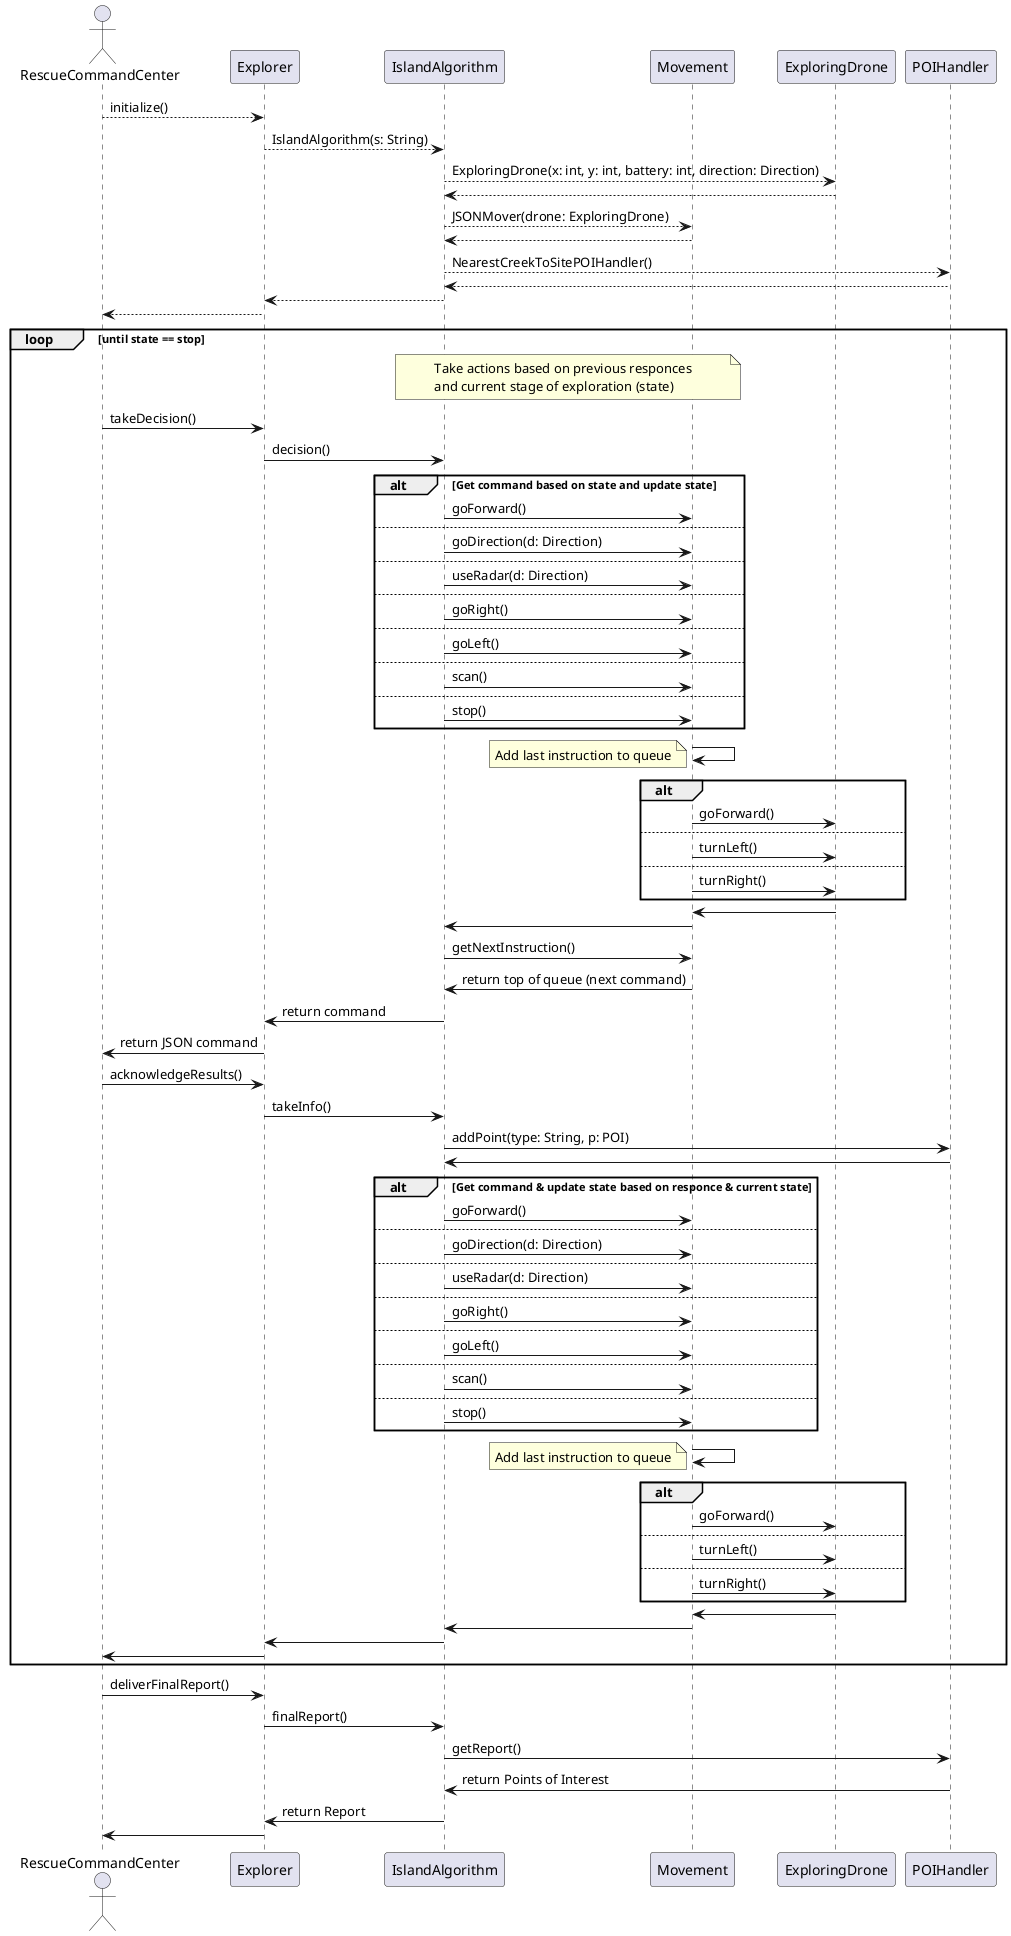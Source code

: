 @startuml Exploration

actor RescueCommandCenter as radio

participant Explorer
participant IslandAlgorithm
participant Movement
participant ExploringDrone
participant POIHandler


/'
Initialize classes 
'/
radio --> Explorer: initialize()
Explorer --> IslandAlgorithm: IslandAlgorithm(s: String)
IslandAlgorithm --> ExploringDrone: ExploringDrone(x: int, y: int, battery: int, direction: Direction)
ExploringDrone --> IslandAlgorithm
IslandAlgorithm --> Movement: JSONMover(drone: ExploringDrone)
Movement -->IslandAlgorithm
IslandAlgorithm --> POIHandler: NearestCreekToSitePOIHandler()
POIHandler --> IslandAlgorithm
IslandAlgorithm --> Explorer
Explorer --> radio

/'
Run loop that makes decision based on previous
response and current status of mission
'/

loop until state == stop
note over IslandAlgorithm, Movement
Take actions based on previous responces
and current stage of exploration (state)
end note
radio -> Explorer: takeDecision()
Explorer -> IslandAlgorithm: decision()

alt Get command based on state and update state
IslandAlgorithm -> Movement: goForward()
else 
IslandAlgorithm -> Movement: goDirection(d: Direction)
else
IslandAlgorithm -> Movement: useRadar(d: Direction)
else
IslandAlgorithm -> Movement: goRight()
else
IslandAlgorithm -> Movement: goLeft()
else
IslandAlgorithm -> Movement: scan()
else
IslandAlgorithm -> Movement: stop()
end
Movement -> Movement
note left
Add last instruction to queue
end note
alt
Movement -> ExploringDrone: goForward()
else
Movement -> ExploringDrone: turnLeft()
else
Movement -> ExploringDrone: turnRight()
end

ExploringDrone -> Movement
Movement -> IslandAlgorithm

IslandAlgorithm -> Movement: getNextInstruction()
Movement -> IslandAlgorithm: return top of queue (next command)

IslandAlgorithm -> Explorer: return command
Explorer-> radio: return JSON command

radio -> Explorer: acknowledgeResults()
Explorer -> IslandAlgorithm: takeInfo()
IslandAlgorithm -> POIHandler: addPoint(type: String, p: POI)
POIHandler -> IslandAlgorithm

alt Get command & update state based on responce & current state
IslandAlgorithm -> Movement: goForward()
else 
IslandAlgorithm -> Movement: goDirection(d: Direction)
else
IslandAlgorithm -> Movement: useRadar(d: Direction)
else
IslandAlgorithm -> Movement: goRight()
else
IslandAlgorithm -> Movement: goLeft()
else
IslandAlgorithm -> Movement: scan()
else
IslandAlgorithm -> Movement: stop()
end
Movement -> Movement
note left
Add last instruction to queue
end note
alt
Movement -> ExploringDrone: goForward()
else
Movement -> ExploringDrone: turnLeft()
else
Movement -> ExploringDrone: turnRight()
end

ExploringDrone -> Movement
Movement -> IslandAlgorithm
IslandAlgorithm -> Explorer
Explorer-> radio
end

/'
Return Final Report
'/

radio -> Explorer: deliverFinalReport()
Explorer -> IslandAlgorithm: finalReport()
IslandAlgorithm -> POIHandler: getReport()
POIHandler -> IslandAlgorithm: return Points of Interest
IslandAlgorithm -> Explorer: return Report
Explorer -> radio

@enduml